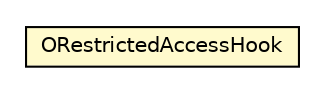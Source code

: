 #!/usr/local/bin/dot
#
# Class diagram 
# Generated by UMLGraph version R5_6-24-gf6e263 (http://www.umlgraph.org/)
#

digraph G {
	edge [fontname="Helvetica",fontsize=10,labelfontname="Helvetica",labelfontsize=10];
	node [fontname="Helvetica",fontsize=10,shape=plaintext];
	nodesep=0.25;
	ranksep=0.5;
	// com.orientechnologies.orient.core.metadata.security.ORestrictedAccessHook
	c5802268 [label=<<table title="com.orientechnologies.orient.core.metadata.security.ORestrictedAccessHook" border="0" cellborder="1" cellspacing="0" cellpadding="2" port="p" bgcolor="lemonChiffon" href="./ORestrictedAccessHook.html">
		<tr><td><table border="0" cellspacing="0" cellpadding="1">
<tr><td align="center" balign="center"> ORestrictedAccessHook </td></tr>
		</table></td></tr>
		</table>>, URL="./ORestrictedAccessHook.html", fontname="Helvetica", fontcolor="black", fontsize=10.0];
}

